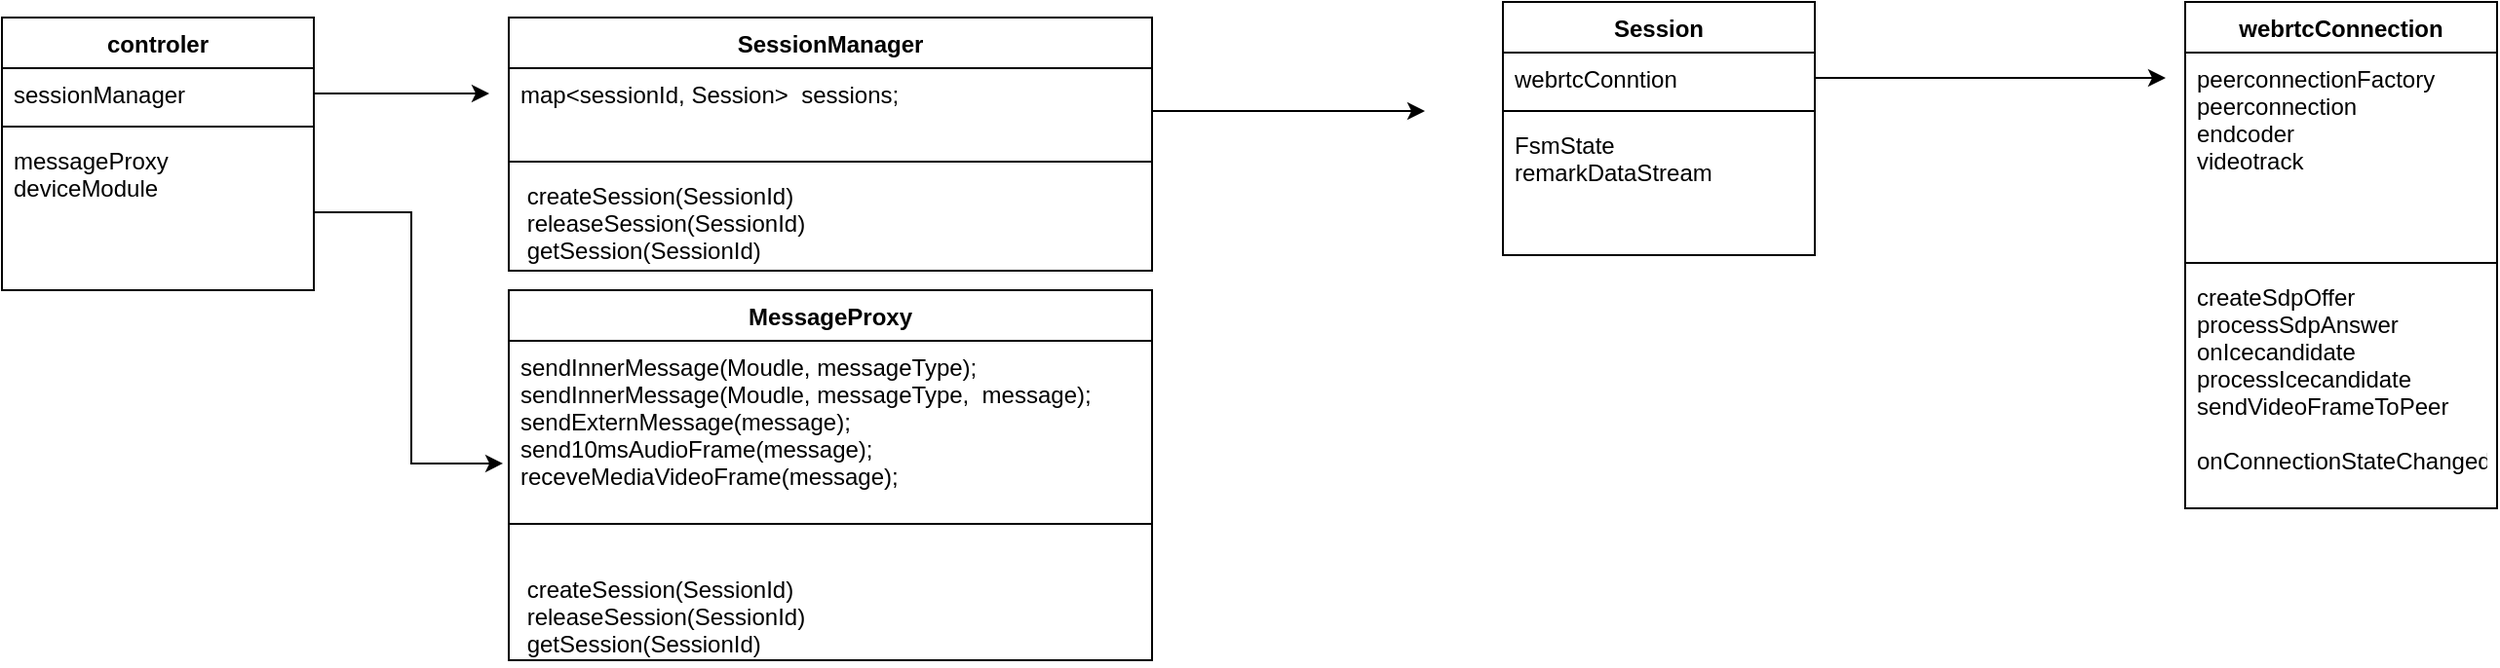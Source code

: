 <mxfile version="16.2.4" type="github">
  <diagram id="gFjYSwrSERhMv7Xi0AEe" name="第 1 页">
    <mxGraphModel dx="1329" dy="762" grid="1" gridSize="10" guides="1" tooltips="1" connect="1" arrows="1" fold="1" page="1" pageScale="1" pageWidth="1169" pageHeight="827" math="0" shadow="0">
      <root>
        <mxCell id="0" />
        <mxCell id="1" parent="0" />
        <mxCell id="W_twcHSUgssiMBfu7XOb-1" value="controler" style="swimlane;fontStyle=1;align=center;verticalAlign=top;childLayout=stackLayout;horizontal=1;startSize=26;horizontalStack=0;resizeParent=1;resizeParentMax=0;resizeLast=0;collapsible=1;marginBottom=0;" vertex="1" parent="1">
          <mxGeometry x="60" y="130" width="160" height="140" as="geometry" />
        </mxCell>
        <mxCell id="W_twcHSUgssiMBfu7XOb-2" value="sessionManager" style="text;strokeColor=none;fillColor=none;align=left;verticalAlign=top;spacingLeft=4;spacingRight=4;overflow=hidden;rotatable=0;points=[[0,0.5],[1,0.5]];portConstraint=eastwest;" vertex="1" parent="W_twcHSUgssiMBfu7XOb-1">
          <mxGeometry y="26" width="160" height="26" as="geometry" />
        </mxCell>
        <mxCell id="W_twcHSUgssiMBfu7XOb-3" value="" style="line;strokeWidth=1;fillColor=none;align=left;verticalAlign=middle;spacingTop=-1;spacingLeft=3;spacingRight=3;rotatable=0;labelPosition=right;points=[];portConstraint=eastwest;" vertex="1" parent="W_twcHSUgssiMBfu7XOb-1">
          <mxGeometry y="52" width="160" height="8" as="geometry" />
        </mxCell>
        <mxCell id="W_twcHSUgssiMBfu7XOb-4" value="messageProxy&#xa;deviceModule" style="text;strokeColor=none;fillColor=none;align=left;verticalAlign=top;spacingLeft=4;spacingRight=4;overflow=hidden;rotatable=0;points=[[0,0.5],[1,0.5]];portConstraint=eastwest;" vertex="1" parent="W_twcHSUgssiMBfu7XOb-1">
          <mxGeometry y="60" width="160" height="80" as="geometry" />
        </mxCell>
        <mxCell id="W_twcHSUgssiMBfu7XOb-5" value="Session" style="swimlane;fontStyle=1;align=center;verticalAlign=top;childLayout=stackLayout;horizontal=1;startSize=26;horizontalStack=0;resizeParent=1;resizeParentMax=0;resizeLast=0;collapsible=1;marginBottom=0;" vertex="1" parent="1">
          <mxGeometry x="830" y="122" width="160" height="130" as="geometry" />
        </mxCell>
        <mxCell id="W_twcHSUgssiMBfu7XOb-6" value="webrtcConntion" style="text;strokeColor=none;fillColor=none;align=left;verticalAlign=top;spacingLeft=4;spacingRight=4;overflow=hidden;rotatable=0;points=[[0,0.5],[1,0.5]];portConstraint=eastwest;" vertex="1" parent="W_twcHSUgssiMBfu7XOb-5">
          <mxGeometry y="26" width="160" height="26" as="geometry" />
        </mxCell>
        <mxCell id="W_twcHSUgssiMBfu7XOb-7" value="" style="line;strokeWidth=1;fillColor=none;align=left;verticalAlign=middle;spacingTop=-1;spacingLeft=3;spacingRight=3;rotatable=0;labelPosition=right;points=[];portConstraint=eastwest;" vertex="1" parent="W_twcHSUgssiMBfu7XOb-5">
          <mxGeometry y="52" width="160" height="8" as="geometry" />
        </mxCell>
        <mxCell id="W_twcHSUgssiMBfu7XOb-8" value="FsmState&#xa;remarkDataStream " style="text;strokeColor=none;fillColor=none;align=left;verticalAlign=top;spacingLeft=4;spacingRight=4;overflow=hidden;rotatable=0;points=[[0,0.5],[1,0.5]];portConstraint=eastwest;" vertex="1" parent="W_twcHSUgssiMBfu7XOb-5">
          <mxGeometry y="60" width="160" height="70" as="geometry" />
        </mxCell>
        <mxCell id="W_twcHSUgssiMBfu7XOb-20" value="SessionManager" style="swimlane;fontStyle=1;align=center;verticalAlign=top;childLayout=stackLayout;horizontal=1;startSize=26;horizontalStack=0;resizeParent=1;resizeParentMax=0;resizeLast=0;collapsible=1;marginBottom=0;" vertex="1" parent="1">
          <mxGeometry x="320" y="130" width="330" height="130" as="geometry" />
        </mxCell>
        <mxCell id="W_twcHSUgssiMBfu7XOb-21" value="map&lt;sessionId, Session&gt;  sessions;&#xa;&#xa;" style="text;strokeColor=none;fillColor=none;align=left;verticalAlign=top;spacingLeft=4;spacingRight=4;overflow=hidden;rotatable=0;points=[[0,0.5],[1,0.5]];portConstraint=eastwest;" vertex="1" parent="W_twcHSUgssiMBfu7XOb-20">
          <mxGeometry y="26" width="330" height="44" as="geometry" />
        </mxCell>
        <mxCell id="W_twcHSUgssiMBfu7XOb-22" value="" style="line;strokeWidth=1;fillColor=none;align=left;verticalAlign=middle;spacingTop=-1;spacingLeft=3;spacingRight=3;rotatable=0;labelPosition=right;points=[];portConstraint=eastwest;" vertex="1" parent="W_twcHSUgssiMBfu7XOb-20">
          <mxGeometry y="70" width="330" height="8" as="geometry" />
        </mxCell>
        <mxCell id="W_twcHSUgssiMBfu7XOb-23" value=" createSession(SessionId)&#xa; releaseSession(SessionId)&#xa; getSession(SessionId)&#xa; " style="text;strokeColor=none;fillColor=none;align=left;verticalAlign=top;spacingLeft=4;spacingRight=4;overflow=hidden;rotatable=0;points=[[0,0.5],[1,0.5]];portConstraint=eastwest;" vertex="1" parent="W_twcHSUgssiMBfu7XOb-20">
          <mxGeometry y="78" width="330" height="52" as="geometry" />
        </mxCell>
        <mxCell id="W_twcHSUgssiMBfu7XOb-29" style="edgeStyle=orthogonalEdgeStyle;rounded=0;orthogonalLoop=1;jettySize=auto;html=1;exitX=1;exitY=0.5;exitDx=0;exitDy=0;" edge="1" parent="1" source="W_twcHSUgssiMBfu7XOb-2">
          <mxGeometry relative="1" as="geometry">
            <mxPoint x="310" y="169" as="targetPoint" />
          </mxGeometry>
        </mxCell>
        <mxCell id="W_twcHSUgssiMBfu7XOb-32" value="MessageProxy" style="swimlane;fontStyle=1;align=center;verticalAlign=top;childLayout=stackLayout;horizontal=1;startSize=26;horizontalStack=0;resizeParent=1;resizeParentMax=0;resizeLast=0;collapsible=1;marginBottom=0;" vertex="1" parent="1">
          <mxGeometry x="320" y="270" width="330" height="190" as="geometry" />
        </mxCell>
        <mxCell id="W_twcHSUgssiMBfu7XOb-33" value="sendInnerMessage(Moudle, messageType);&#xa;sendInnerMessage(Moudle, messageType,  message);&#xa;sendExternMessage(message);&#xa;send10msAudioFrame(message);&#xa;receveMediaVideoFrame(message);" style="text;strokeColor=none;fillColor=none;align=left;verticalAlign=top;spacingLeft=4;spacingRight=4;overflow=hidden;rotatable=0;points=[[0,0.5],[1,0.5]];portConstraint=eastwest;" vertex="1" parent="W_twcHSUgssiMBfu7XOb-32">
          <mxGeometry y="26" width="330" height="74" as="geometry" />
        </mxCell>
        <mxCell id="W_twcHSUgssiMBfu7XOb-34" value="" style="line;strokeWidth=1;fillColor=none;align=left;verticalAlign=middle;spacingTop=-1;spacingLeft=3;spacingRight=3;rotatable=0;labelPosition=right;points=[];portConstraint=eastwest;" vertex="1" parent="W_twcHSUgssiMBfu7XOb-32">
          <mxGeometry y="100" width="330" height="40" as="geometry" />
        </mxCell>
        <mxCell id="W_twcHSUgssiMBfu7XOb-35" value=" createSession(SessionId)&#xa; releaseSession(SessionId)&#xa; getSession(SessionId)&#xa; " style="text;strokeColor=none;fillColor=none;align=left;verticalAlign=top;spacingLeft=4;spacingRight=4;overflow=hidden;rotatable=0;points=[[0,0.5],[1,0.5]];portConstraint=eastwest;" vertex="1" parent="W_twcHSUgssiMBfu7XOb-32">
          <mxGeometry y="140" width="330" height="50" as="geometry" />
        </mxCell>
        <mxCell id="W_twcHSUgssiMBfu7XOb-36" style="edgeStyle=orthogonalEdgeStyle;rounded=0;orthogonalLoop=1;jettySize=auto;html=1;exitX=1;exitY=0.5;exitDx=0;exitDy=0;entryX=-0.009;entryY=0.851;entryDx=0;entryDy=0;entryPerimeter=0;" edge="1" parent="1" source="W_twcHSUgssiMBfu7XOb-4" target="W_twcHSUgssiMBfu7XOb-33">
          <mxGeometry relative="1" as="geometry" />
        </mxCell>
        <mxCell id="W_twcHSUgssiMBfu7XOb-37" value="webrtcConnection" style="swimlane;fontStyle=1;align=center;verticalAlign=top;childLayout=stackLayout;horizontal=1;startSize=26;horizontalStack=0;resizeParent=1;resizeParentMax=0;resizeLast=0;collapsible=1;marginBottom=0;" vertex="1" parent="1">
          <mxGeometry x="1180" y="122" width="160" height="260" as="geometry" />
        </mxCell>
        <mxCell id="W_twcHSUgssiMBfu7XOb-38" value="peerconnectionFactory&#xa;peerconnection&#xa;endcoder&#xa;videotrack" style="text;strokeColor=none;fillColor=none;align=left;verticalAlign=top;spacingLeft=4;spacingRight=4;overflow=hidden;rotatable=0;points=[[0,0.5],[1,0.5]];portConstraint=eastwest;" vertex="1" parent="W_twcHSUgssiMBfu7XOb-37">
          <mxGeometry y="26" width="160" height="104" as="geometry" />
        </mxCell>
        <mxCell id="W_twcHSUgssiMBfu7XOb-39" value="" style="line;strokeWidth=1;fillColor=none;align=left;verticalAlign=middle;spacingTop=-1;spacingLeft=3;spacingRight=3;rotatable=0;labelPosition=right;points=[];portConstraint=eastwest;" vertex="1" parent="W_twcHSUgssiMBfu7XOb-37">
          <mxGeometry y="130" width="160" height="8" as="geometry" />
        </mxCell>
        <mxCell id="W_twcHSUgssiMBfu7XOb-40" value="createSdpOffer&#xa;processSdpAnswer&#xa;onIcecandidate&#xa;processIcecandidate&#xa;sendVideoFrameToPeer&#xa;&#xa;onConnectionStateChanged" style="text;strokeColor=none;fillColor=none;align=left;verticalAlign=top;spacingLeft=4;spacingRight=4;overflow=hidden;rotatable=0;points=[[0,0.5],[1,0.5]];portConstraint=eastwest;" vertex="1" parent="W_twcHSUgssiMBfu7XOb-37">
          <mxGeometry y="138" width="160" height="122" as="geometry" />
        </mxCell>
        <mxCell id="W_twcHSUgssiMBfu7XOb-46" style="edgeStyle=orthogonalEdgeStyle;rounded=0;orthogonalLoop=1;jettySize=auto;html=1;" edge="1" parent="1" source="W_twcHSUgssiMBfu7XOb-21">
          <mxGeometry relative="1" as="geometry">
            <mxPoint x="790" y="178" as="targetPoint" />
          </mxGeometry>
        </mxCell>
        <mxCell id="W_twcHSUgssiMBfu7XOb-47" style="edgeStyle=orthogonalEdgeStyle;rounded=0;orthogonalLoop=1;jettySize=auto;html=1;" edge="1" parent="1" source="W_twcHSUgssiMBfu7XOb-6">
          <mxGeometry relative="1" as="geometry">
            <mxPoint x="1170" y="161" as="targetPoint" />
          </mxGeometry>
        </mxCell>
      </root>
    </mxGraphModel>
  </diagram>
</mxfile>
